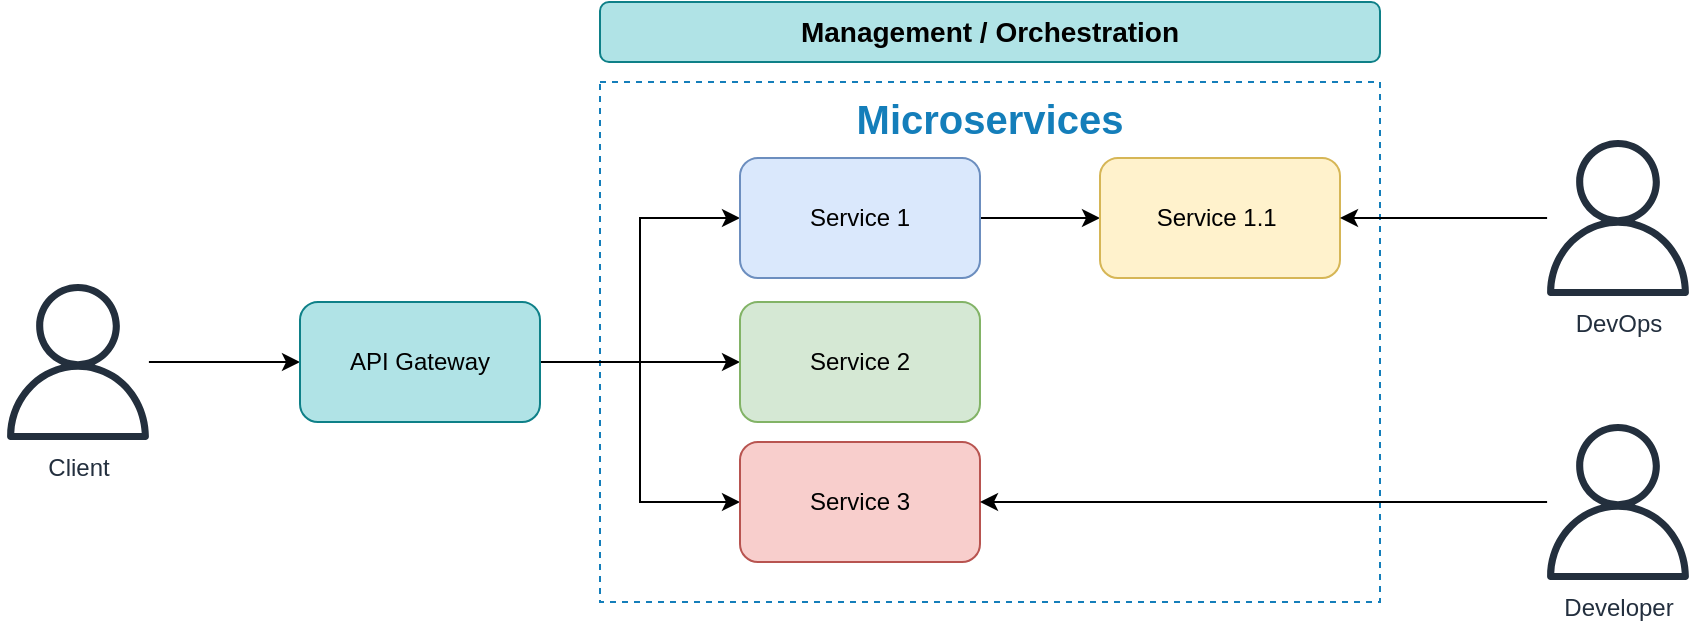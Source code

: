 <mxfile version="21.5.1" type="device">
  <diagram name="Page-1" id="IrGB5dRQijirezRQd1Ws">
    <mxGraphModel dx="792" dy="845" grid="1" gridSize="10" guides="1" tooltips="1" connect="1" arrows="1" fold="1" page="1" pageScale="1" pageWidth="827" pageHeight="1169" math="0" shadow="0">
      <root>
        <mxCell id="0" />
        <mxCell id="1" parent="0" />
        <mxCell id="IRxbwqodbVuu4aKaA72q-13" value="Microservices" style="fillColor=none;strokeColor=#147EBA;dashed=1;verticalAlign=top;fontStyle=1;fontColor=#147EBA;whiteSpace=wrap;html=1;fontSize=20;" vertex="1" parent="1">
          <mxGeometry x="470" y="120" width="390" height="260" as="geometry" />
        </mxCell>
        <mxCell id="IRxbwqodbVuu4aKaA72q-11" style="edgeStyle=orthogonalEdgeStyle;rounded=0;orthogonalLoop=1;jettySize=auto;html=1;" edge="1" parent="1" source="IRxbwqodbVuu4aKaA72q-1" target="IRxbwqodbVuu4aKaA72q-2">
          <mxGeometry relative="1" as="geometry" />
        </mxCell>
        <mxCell id="IRxbwqodbVuu4aKaA72q-1" value="Client" style="sketch=0;outlineConnect=0;fontColor=#232F3E;gradientColor=none;fillColor=#232F3D;strokeColor=none;dashed=0;verticalLabelPosition=bottom;verticalAlign=top;align=center;html=1;fontSize=12;fontStyle=0;aspect=fixed;pointerEvents=1;shape=mxgraph.aws4.user;" vertex="1" parent="1">
          <mxGeometry x="170" y="221" width="78" height="78" as="geometry" />
        </mxCell>
        <mxCell id="IRxbwqodbVuu4aKaA72q-8" style="edgeStyle=orthogonalEdgeStyle;rounded=0;orthogonalLoop=1;jettySize=auto;html=1;" edge="1" parent="1" source="IRxbwqodbVuu4aKaA72q-2" target="IRxbwqodbVuu4aKaA72q-4">
          <mxGeometry relative="1" as="geometry" />
        </mxCell>
        <mxCell id="IRxbwqodbVuu4aKaA72q-9" style="edgeStyle=orthogonalEdgeStyle;rounded=0;orthogonalLoop=1;jettySize=auto;html=1;entryX=0;entryY=0.5;entryDx=0;entryDy=0;" edge="1" parent="1" source="IRxbwqodbVuu4aKaA72q-2" target="IRxbwqodbVuu4aKaA72q-5">
          <mxGeometry relative="1" as="geometry" />
        </mxCell>
        <mxCell id="IRxbwqodbVuu4aKaA72q-10" style="edgeStyle=orthogonalEdgeStyle;rounded=0;orthogonalLoop=1;jettySize=auto;html=1;entryX=0;entryY=0.5;entryDx=0;entryDy=0;" edge="1" parent="1" source="IRxbwqodbVuu4aKaA72q-2" target="IRxbwqodbVuu4aKaA72q-3">
          <mxGeometry relative="1" as="geometry" />
        </mxCell>
        <mxCell id="IRxbwqodbVuu4aKaA72q-2" value="API Gateway" style="rounded=1;whiteSpace=wrap;html=1;fillColor=#b0e3e6;strokeColor=#0e8088;" vertex="1" parent="1">
          <mxGeometry x="320" y="230" width="120" height="60" as="geometry" />
        </mxCell>
        <mxCell id="IRxbwqodbVuu4aKaA72q-12" style="edgeStyle=orthogonalEdgeStyle;rounded=0;orthogonalLoop=1;jettySize=auto;html=1;entryX=0;entryY=0.5;entryDx=0;entryDy=0;" edge="1" parent="1" source="IRxbwqodbVuu4aKaA72q-3" target="IRxbwqodbVuu4aKaA72q-6">
          <mxGeometry relative="1" as="geometry" />
        </mxCell>
        <mxCell id="IRxbwqodbVuu4aKaA72q-3" value="Service 1" style="rounded=1;whiteSpace=wrap;html=1;fillColor=#dae8fc;strokeColor=#6c8ebf;" vertex="1" parent="1">
          <mxGeometry x="540" y="158" width="120" height="60" as="geometry" />
        </mxCell>
        <mxCell id="IRxbwqodbVuu4aKaA72q-4" value="Service 2" style="rounded=1;whiteSpace=wrap;html=1;fillColor=#d5e8d4;strokeColor=#82b366;" vertex="1" parent="1">
          <mxGeometry x="540" y="230" width="120" height="60" as="geometry" />
        </mxCell>
        <mxCell id="IRxbwqodbVuu4aKaA72q-5" value="Service 3" style="rounded=1;whiteSpace=wrap;html=1;fillColor=#f8cecc;strokeColor=#b85450;" vertex="1" parent="1">
          <mxGeometry x="540" y="300" width="120" height="60" as="geometry" />
        </mxCell>
        <mxCell id="IRxbwqodbVuu4aKaA72q-6" value="Service 1.1&amp;nbsp;" style="rounded=1;whiteSpace=wrap;html=1;fillColor=#fff2cc;strokeColor=#d6b656;" vertex="1" parent="1">
          <mxGeometry x="720" y="158" width="120" height="60" as="geometry" />
        </mxCell>
        <mxCell id="IRxbwqodbVuu4aKaA72q-17" style="edgeStyle=orthogonalEdgeStyle;rounded=0;orthogonalLoop=1;jettySize=auto;html=1;" edge="1" parent="1" source="IRxbwqodbVuu4aKaA72q-14" target="IRxbwqodbVuu4aKaA72q-6">
          <mxGeometry relative="1" as="geometry" />
        </mxCell>
        <mxCell id="IRxbwqodbVuu4aKaA72q-14" value="DevOps" style="sketch=0;outlineConnect=0;fontColor=#232F3E;gradientColor=none;fillColor=#232F3D;strokeColor=none;dashed=0;verticalLabelPosition=bottom;verticalAlign=top;align=center;html=1;fontSize=12;fontStyle=0;aspect=fixed;pointerEvents=1;shape=mxgraph.aws4.user;" vertex="1" parent="1">
          <mxGeometry x="940" y="149" width="78" height="78" as="geometry" />
        </mxCell>
        <mxCell id="IRxbwqodbVuu4aKaA72q-20" style="edgeStyle=orthogonalEdgeStyle;rounded=0;orthogonalLoop=1;jettySize=auto;html=1;" edge="1" parent="1" source="IRxbwqodbVuu4aKaA72q-15" target="IRxbwqodbVuu4aKaA72q-5">
          <mxGeometry relative="1" as="geometry" />
        </mxCell>
        <mxCell id="IRxbwqodbVuu4aKaA72q-15" value="Developer" style="sketch=0;outlineConnect=0;fontColor=#232F3E;gradientColor=none;fillColor=#232F3D;strokeColor=none;dashed=0;verticalLabelPosition=bottom;verticalAlign=top;align=center;html=1;fontSize=12;fontStyle=0;aspect=fixed;pointerEvents=1;shape=mxgraph.aws4.user;" vertex="1" parent="1">
          <mxGeometry x="940" y="291" width="78" height="78" as="geometry" />
        </mxCell>
        <mxCell id="IRxbwqodbVuu4aKaA72q-22" value="&lt;b&gt;&lt;font style=&quot;font-size: 14px;&quot;&gt;Management / Orchestration&lt;/font&gt;&lt;/b&gt;" style="rounded=1;whiteSpace=wrap;html=1;fillColor=#b0e3e6;strokeColor=#0e8088;" vertex="1" parent="1">
          <mxGeometry x="470" y="80" width="390" height="30" as="geometry" />
        </mxCell>
      </root>
    </mxGraphModel>
  </diagram>
</mxfile>
